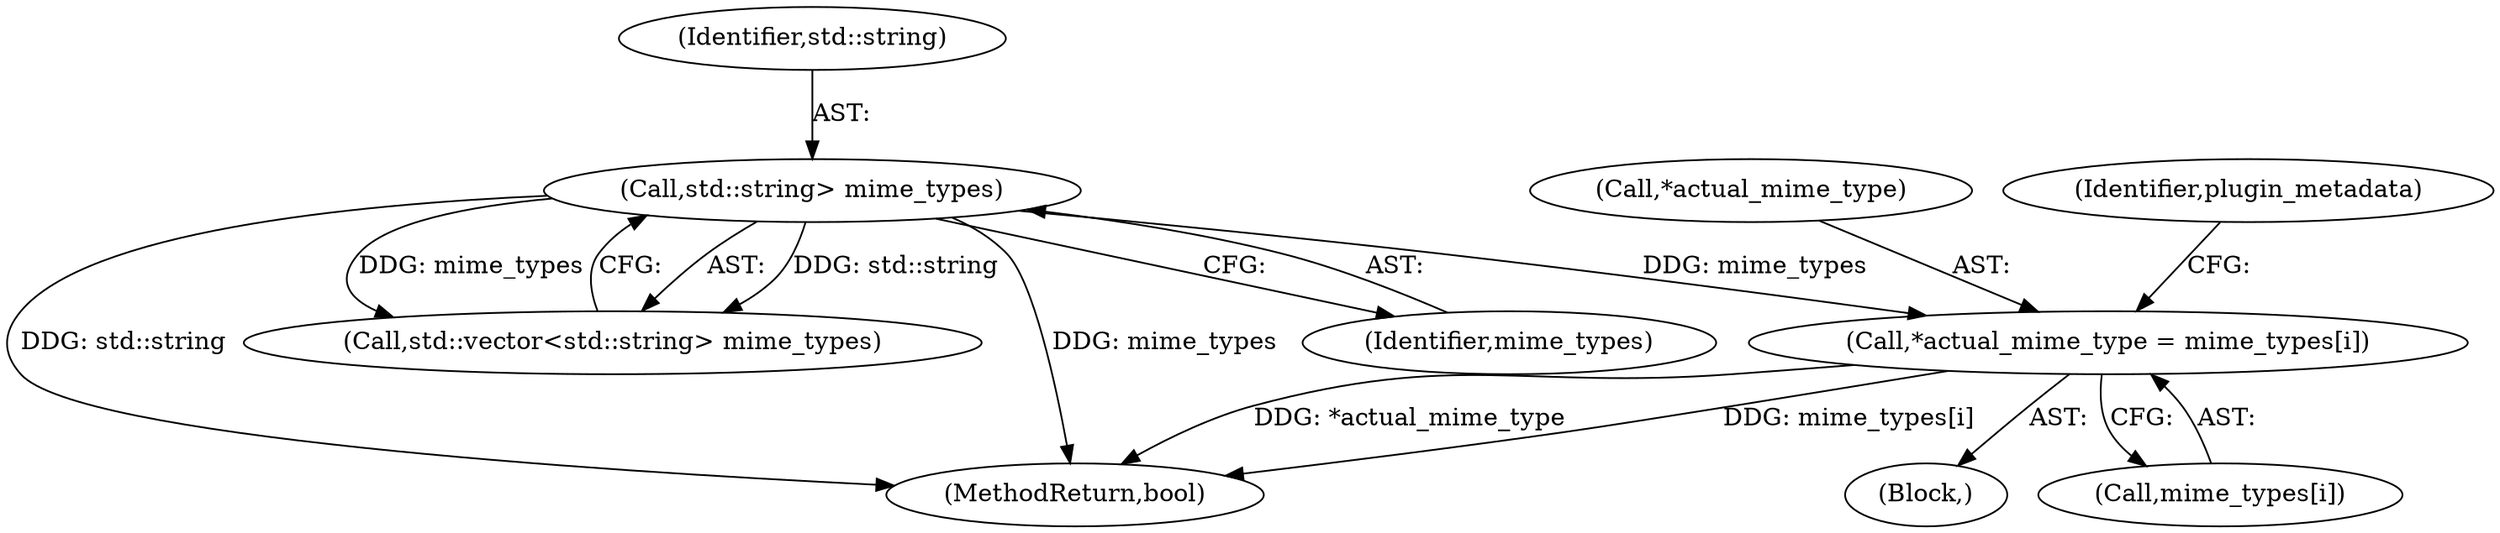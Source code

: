 digraph "0_Chrome_ac8bd041b81e46e4e4fcd5021aaa5499703952e6_0@array" {
"1000193" [label="(Call,*actual_mime_type = mime_types[i])"];
"1000117" [label="(Call,std::string> mime_types)"];
"1000115" [label="(Call,std::vector<std::string> mime_types)"];
"1000194" [label="(Call,*actual_mime_type)"];
"1000196" [label="(Call,mime_types[i])"];
"1000209" [label="(MethodReturn,bool)"];
"1000109" [label="(Block,)"];
"1000200" [label="(Identifier,plugin_metadata)"];
"1000119" [label="(Identifier,mime_types)"];
"1000117" [label="(Call,std::string> mime_types)"];
"1000118" [label="(Identifier,std::string)"];
"1000193" [label="(Call,*actual_mime_type = mime_types[i])"];
"1000193" -> "1000109"  [label="AST: "];
"1000193" -> "1000196"  [label="CFG: "];
"1000194" -> "1000193"  [label="AST: "];
"1000196" -> "1000193"  [label="AST: "];
"1000200" -> "1000193"  [label="CFG: "];
"1000193" -> "1000209"  [label="DDG: *actual_mime_type"];
"1000193" -> "1000209"  [label="DDG: mime_types[i]"];
"1000117" -> "1000193"  [label="DDG: mime_types"];
"1000117" -> "1000115"  [label="AST: "];
"1000117" -> "1000119"  [label="CFG: "];
"1000118" -> "1000117"  [label="AST: "];
"1000119" -> "1000117"  [label="AST: "];
"1000115" -> "1000117"  [label="CFG: "];
"1000117" -> "1000209"  [label="DDG: std::string"];
"1000117" -> "1000209"  [label="DDG: mime_types"];
"1000117" -> "1000115"  [label="DDG: std::string"];
"1000117" -> "1000115"  [label="DDG: mime_types"];
}
